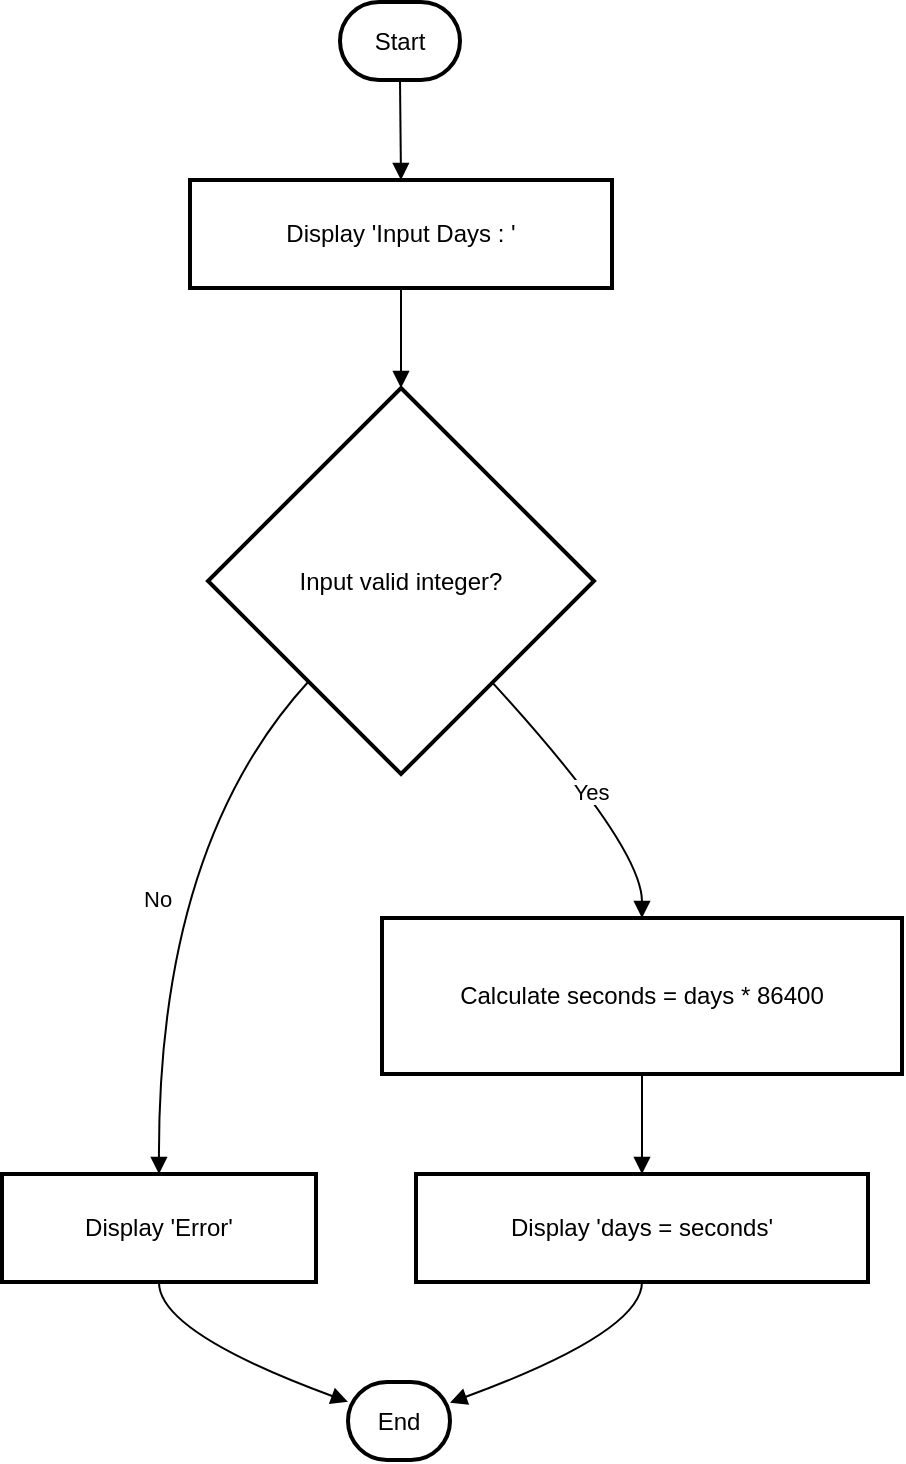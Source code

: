 <mxfile version="28.2.5">
  <diagram name="Page-1" id="Lz69OAqfOOrWqHBVzTk7">
    <mxGraphModel grid="1" page="1" gridSize="10" guides="1" tooltips="1" connect="1" arrows="1" fold="1" pageScale="1" pageWidth="1000" pageHeight="1169" math="0" shadow="0">
      <root>
        <mxCell id="0" />
        <mxCell id="1" parent="0" />
        <mxCell id="05XKeAqkWEqFGWeybGat-1" value="Start" style="rounded=1;whiteSpace=wrap;arcSize=50;strokeWidth=2;" vertex="1" parent="1">
          <mxGeometry x="459" y="220" width="60" height="39" as="geometry" />
        </mxCell>
        <mxCell id="05XKeAqkWEqFGWeybGat-2" value="Display &#39;Input Days : &#39;" style="whiteSpace=wrap;strokeWidth=2;" vertex="1" parent="1">
          <mxGeometry x="384" y="309" width="211" height="54" as="geometry" />
        </mxCell>
        <mxCell id="05XKeAqkWEqFGWeybGat-3" value="Input valid integer?" style="rhombus;strokeWidth=2;whiteSpace=wrap;" vertex="1" parent="1">
          <mxGeometry x="393" y="413" width="193" height="193" as="geometry" />
        </mxCell>
        <mxCell id="05XKeAqkWEqFGWeybGat-4" value="Display &#39;Error&#39;" style="whiteSpace=wrap;strokeWidth=2;" vertex="1" parent="1">
          <mxGeometry x="290" y="806" width="157" height="54" as="geometry" />
        </mxCell>
        <mxCell id="05XKeAqkWEqFGWeybGat-5" value="End" style="rounded=1;whiteSpace=wrap;arcSize=50;strokeWidth=2;" vertex="1" parent="1">
          <mxGeometry x="463" y="910" width="51" height="39" as="geometry" />
        </mxCell>
        <mxCell id="05XKeAqkWEqFGWeybGat-6" value="Calculate seconds = days * 86400" style="whiteSpace=wrap;strokeWidth=2;" vertex="1" parent="1">
          <mxGeometry x="480" y="678" width="260" height="78" as="geometry" />
        </mxCell>
        <mxCell id="05XKeAqkWEqFGWeybGat-7" value="Display &#39;days = seconds&#39;" style="whiteSpace=wrap;strokeWidth=2;" vertex="1" parent="1">
          <mxGeometry x="497" y="806" width="226" height="54" as="geometry" />
        </mxCell>
        <mxCell id="05XKeAqkWEqFGWeybGat-8" value="" style="curved=1;startArrow=none;endArrow=block;exitX=0.5;exitY=1;entryX=0.5;entryY=0;rounded=0;" edge="1" parent="1" source="05XKeAqkWEqFGWeybGat-1" target="05XKeAqkWEqFGWeybGat-2">
          <mxGeometry relative="1" as="geometry">
            <Array as="points" />
          </mxGeometry>
        </mxCell>
        <mxCell id="05XKeAqkWEqFGWeybGat-9" value="" style="curved=1;startArrow=none;endArrow=block;exitX=0.5;exitY=1;entryX=0.5;entryY=0;rounded=0;" edge="1" parent="1" source="05XKeAqkWEqFGWeybGat-2" target="05XKeAqkWEqFGWeybGat-3">
          <mxGeometry relative="1" as="geometry">
            <Array as="points" />
          </mxGeometry>
        </mxCell>
        <mxCell id="05XKeAqkWEqFGWeybGat-10" value="No" style="curved=1;startArrow=none;endArrow=block;exitX=0.04;exitY=1;entryX=0.5;entryY=0;rounded=0;" edge="1" parent="1" source="05XKeAqkWEqFGWeybGat-3" target="05XKeAqkWEqFGWeybGat-4">
          <mxGeometry relative="1" as="geometry">
            <Array as="points">
              <mxPoint x="368" y="642" />
            </Array>
          </mxGeometry>
        </mxCell>
        <mxCell id="05XKeAqkWEqFGWeybGat-11" value="" style="curved=1;startArrow=none;endArrow=block;exitX=0.5;exitY=1;entryX=0.01;entryY=0.26;rounded=0;" edge="1" parent="1" source="05XKeAqkWEqFGWeybGat-4" target="05XKeAqkWEqFGWeybGat-5">
          <mxGeometry relative="1" as="geometry">
            <Array as="points">
              <mxPoint x="368" y="885" />
            </Array>
          </mxGeometry>
        </mxCell>
        <mxCell id="05XKeAqkWEqFGWeybGat-12" value="Yes" style="curved=1;startArrow=none;endArrow=block;exitX=0.95;exitY=1;entryX=0.5;entryY=0;rounded=0;" edge="1" parent="1" source="05XKeAqkWEqFGWeybGat-3" target="05XKeAqkWEqFGWeybGat-6">
          <mxGeometry relative="1" as="geometry">
            <Array as="points">
              <mxPoint x="610" y="642" />
            </Array>
          </mxGeometry>
        </mxCell>
        <mxCell id="05XKeAqkWEqFGWeybGat-13" value="" style="curved=1;startArrow=none;endArrow=block;exitX=0.5;exitY=1;entryX=0.5;entryY=0;rounded=0;" edge="1" parent="1" source="05XKeAqkWEqFGWeybGat-6" target="05XKeAqkWEqFGWeybGat-7">
          <mxGeometry relative="1" as="geometry">
            <Array as="points" />
          </mxGeometry>
        </mxCell>
        <mxCell id="05XKeAqkWEqFGWeybGat-14" value="" style="curved=1;startArrow=none;endArrow=block;exitX=0.5;exitY=1;entryX=1.01;entryY=0.26;rounded=0;" edge="1" parent="1" source="05XKeAqkWEqFGWeybGat-7" target="05XKeAqkWEqFGWeybGat-5">
          <mxGeometry relative="1" as="geometry">
            <Array as="points">
              <mxPoint x="610" y="885" />
            </Array>
          </mxGeometry>
        </mxCell>
      </root>
    </mxGraphModel>
  </diagram>
</mxfile>
